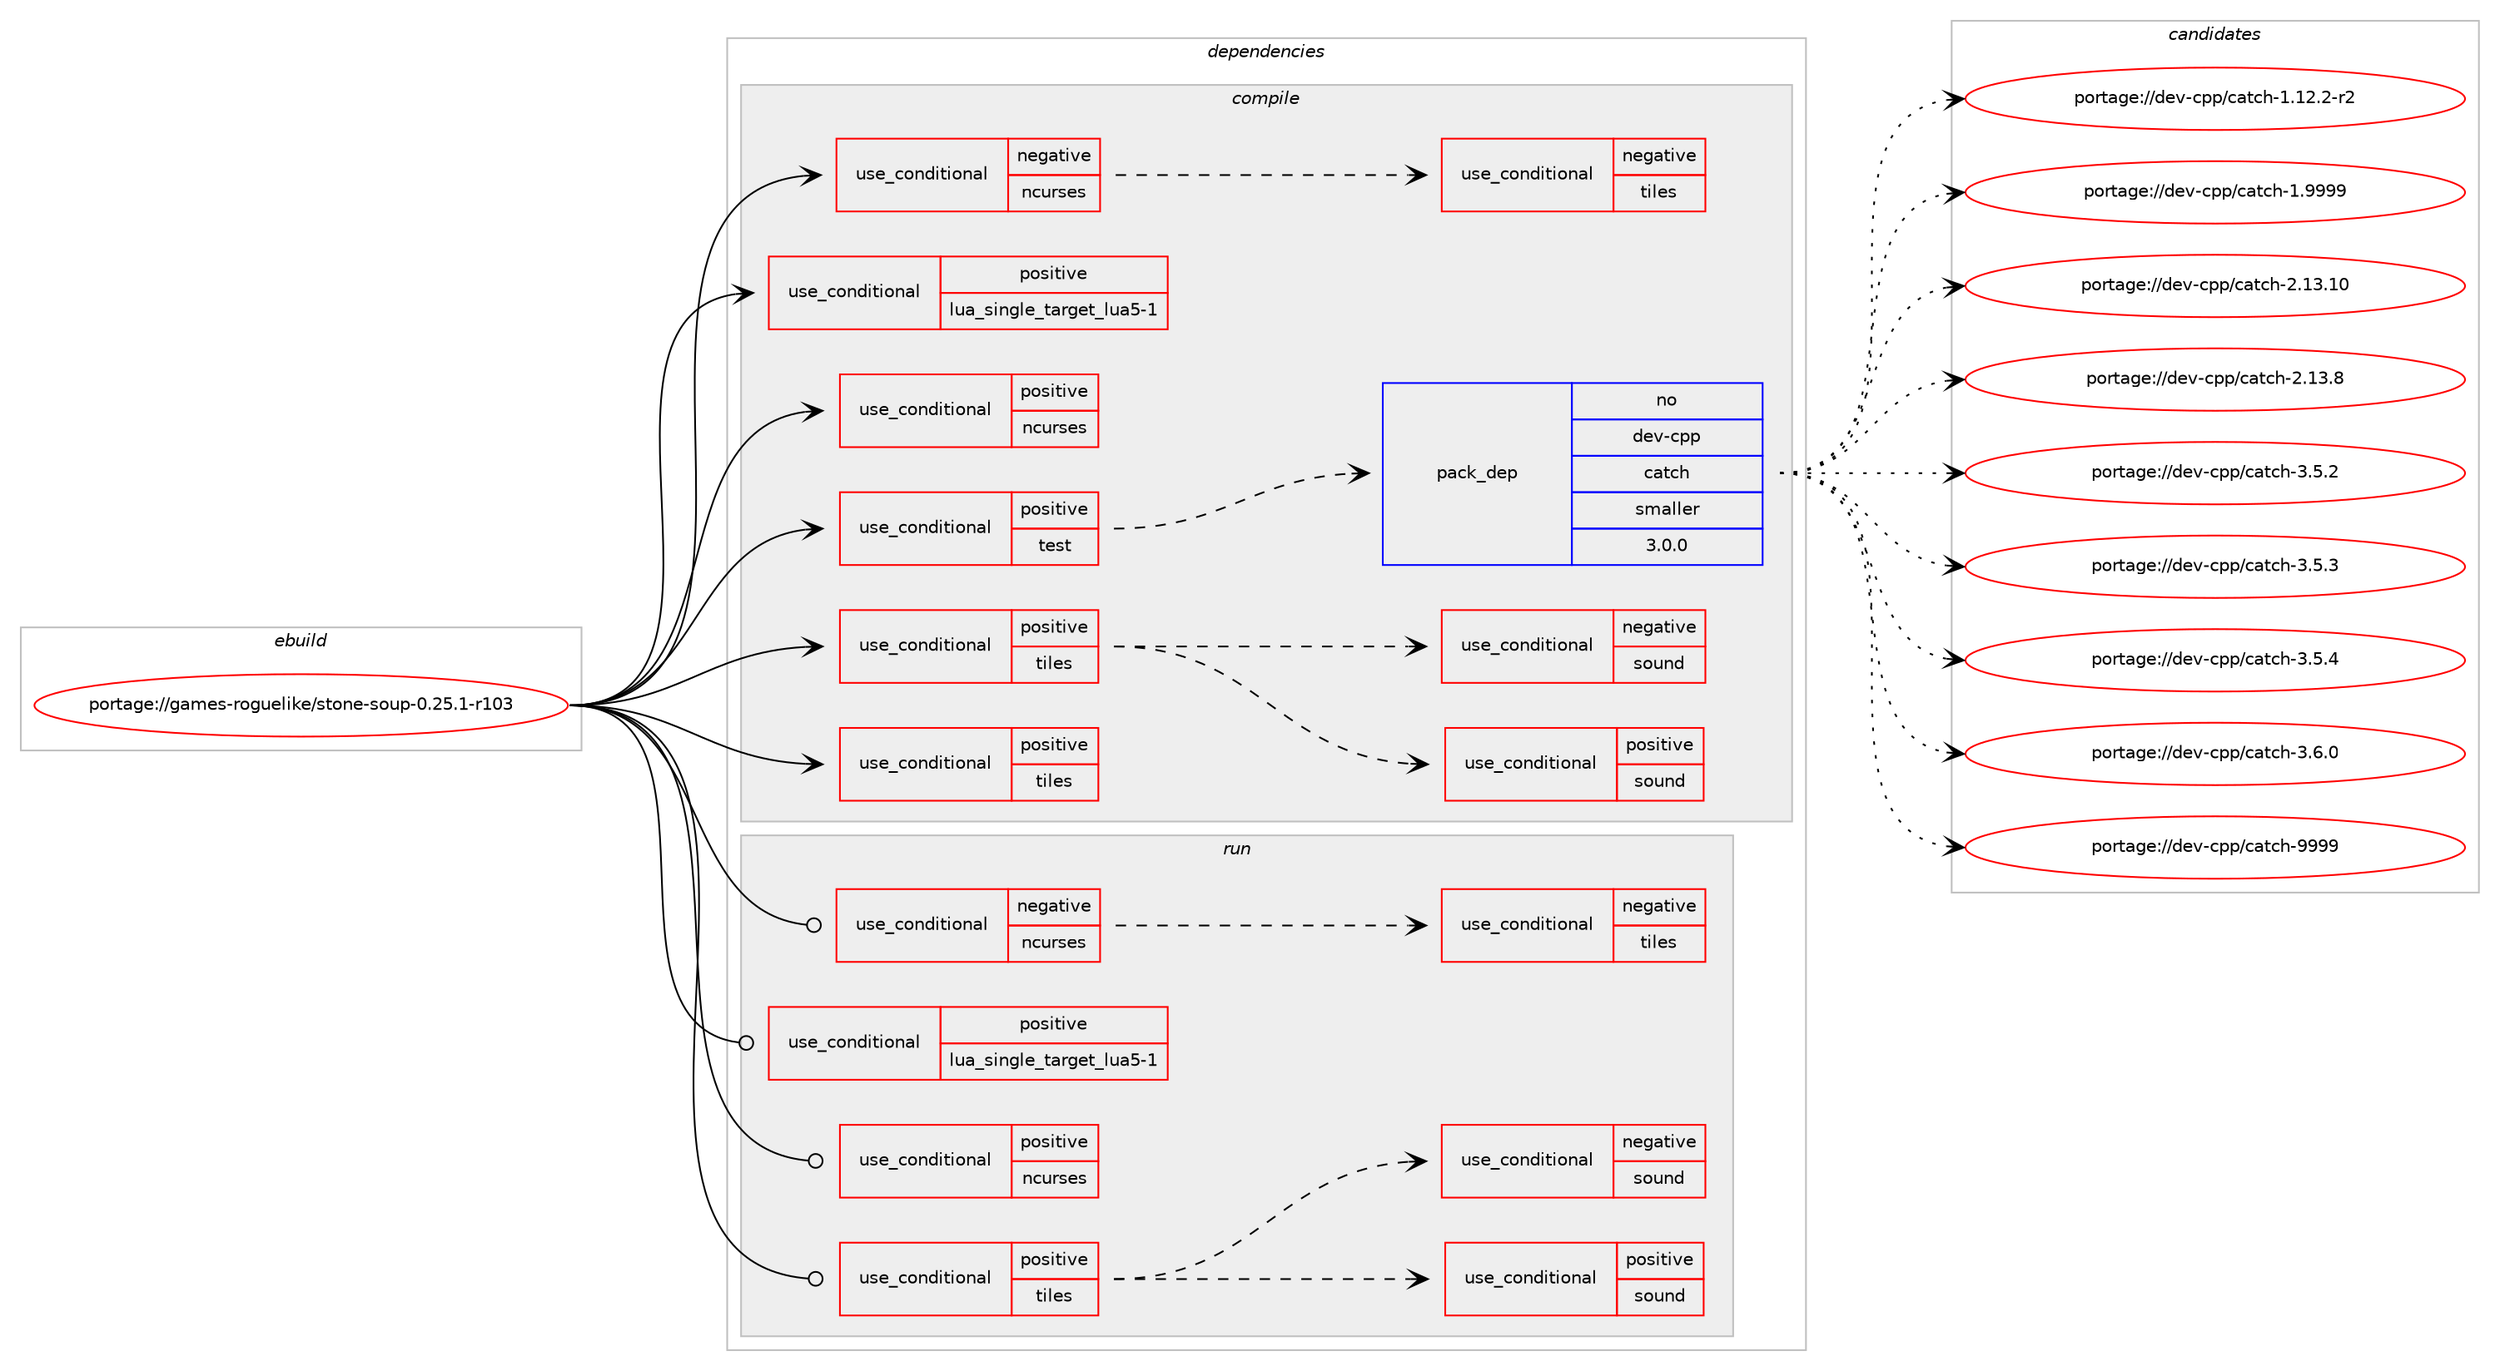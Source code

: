 digraph prolog {

# *************
# Graph options
# *************

newrank=true;
concentrate=true;
compound=true;
graph [rankdir=LR,fontname=Helvetica,fontsize=10,ranksep=1.5];#, ranksep=2.5, nodesep=0.2];
edge  [arrowhead=vee];
node  [fontname=Helvetica,fontsize=10];

# **********
# The ebuild
# **********

subgraph cluster_leftcol {
color=gray;
rank=same;
label=<<i>ebuild</i>>;
id [label="portage://games-roguelike/stone-soup-0.25.1-r103", color=red, width=4, href="../games-roguelike/stone-soup-0.25.1-r103.svg"];
}

# ****************
# The dependencies
# ****************

subgraph cluster_midcol {
color=gray;
label=<<i>dependencies</i>>;
subgraph cluster_compile {
fillcolor="#eeeeee";
style=filled;
label=<<i>compile</i>>;
subgraph cond62857 {
dependency116237 [label=<<TABLE BORDER="0" CELLBORDER="1" CELLSPACING="0" CELLPADDING="4"><TR><TD ROWSPAN="3" CELLPADDING="10">use_conditional</TD></TR><TR><TD>negative</TD></TR><TR><TD>ncurses</TD></TR></TABLE>>, shape=none, color=red];
subgraph cond62858 {
dependency116238 [label=<<TABLE BORDER="0" CELLBORDER="1" CELLSPACING="0" CELLPADDING="4"><TR><TD ROWSPAN="3" CELLPADDING="10">use_conditional</TD></TR><TR><TD>negative</TD></TR><TR><TD>tiles</TD></TR></TABLE>>, shape=none, color=red];
# *** BEGIN UNKNOWN DEPENDENCY TYPE (TODO) ***
# dependency116238 -> package_dependency(portage://games-roguelike/stone-soup-0.25.1-r103,install,no,sys-libs,ncurses,none,[,,],[slot(0)],[])
# *** END UNKNOWN DEPENDENCY TYPE (TODO) ***

}
dependency116237:e -> dependency116238:w [weight=20,style="dashed",arrowhead="vee"];
}
id:e -> dependency116237:w [weight=20,style="solid",arrowhead="vee"];
subgraph cond62859 {
dependency116239 [label=<<TABLE BORDER="0" CELLBORDER="1" CELLSPACING="0" CELLPADDING="4"><TR><TD ROWSPAN="3" CELLPADDING="10">use_conditional</TD></TR><TR><TD>positive</TD></TR><TR><TD>lua_single_target_lua5-1</TD></TR></TABLE>>, shape=none, color=red];
# *** BEGIN UNKNOWN DEPENDENCY TYPE (TODO) ***
# dependency116239 -> package_dependency(portage://games-roguelike/stone-soup-0.25.1-r103,install,no,dev-lang,lua,none,[,,],[slot(5.1)],[use(enable(deprecated),none)])
# *** END UNKNOWN DEPENDENCY TYPE (TODO) ***

}
id:e -> dependency116239:w [weight=20,style="solid",arrowhead="vee"];
subgraph cond62860 {
dependency116240 [label=<<TABLE BORDER="0" CELLBORDER="1" CELLSPACING="0" CELLPADDING="4"><TR><TD ROWSPAN="3" CELLPADDING="10">use_conditional</TD></TR><TR><TD>positive</TD></TR><TR><TD>ncurses</TD></TR></TABLE>>, shape=none, color=red];
# *** BEGIN UNKNOWN DEPENDENCY TYPE (TODO) ***
# dependency116240 -> package_dependency(portage://games-roguelike/stone-soup-0.25.1-r103,install,no,sys-libs,ncurses,none,[,,],[slot(0)],[])
# *** END UNKNOWN DEPENDENCY TYPE (TODO) ***

}
id:e -> dependency116240:w [weight=20,style="solid",arrowhead="vee"];
subgraph cond62861 {
dependency116241 [label=<<TABLE BORDER="0" CELLBORDER="1" CELLSPACING="0" CELLPADDING="4"><TR><TD ROWSPAN="3" CELLPADDING="10">use_conditional</TD></TR><TR><TD>positive</TD></TR><TR><TD>test</TD></TR></TABLE>>, shape=none, color=red];
subgraph pack51879 {
dependency116242 [label=<<TABLE BORDER="0" CELLBORDER="1" CELLSPACING="0" CELLPADDING="4" WIDTH="220"><TR><TD ROWSPAN="6" CELLPADDING="30">pack_dep</TD></TR><TR><TD WIDTH="110">no</TD></TR><TR><TD>dev-cpp</TD></TR><TR><TD>catch</TD></TR><TR><TD>smaller</TD></TR><TR><TD>3.0.0</TD></TR></TABLE>>, shape=none, color=blue];
}
dependency116241:e -> dependency116242:w [weight=20,style="dashed",arrowhead="vee"];
}
id:e -> dependency116241:w [weight=20,style="solid",arrowhead="vee"];
subgraph cond62862 {
dependency116243 [label=<<TABLE BORDER="0" CELLBORDER="1" CELLSPACING="0" CELLPADDING="4"><TR><TD ROWSPAN="3" CELLPADDING="10">use_conditional</TD></TR><TR><TD>positive</TD></TR><TR><TD>tiles</TD></TR></TABLE>>, shape=none, color=red];
# *** BEGIN UNKNOWN DEPENDENCY TYPE (TODO) ***
# dependency116243 -> package_dependency(portage://games-roguelike/stone-soup-0.25.1-r103,install,no,media-fonts,dejavu,none,[,,],[],[])
# *** END UNKNOWN DEPENDENCY TYPE (TODO) ***

# *** BEGIN UNKNOWN DEPENDENCY TYPE (TODO) ***
# dependency116243 -> package_dependency(portage://games-roguelike/stone-soup-0.25.1-r103,install,no,media-libs,freetype,none,[,,],[slot(2)],[])
# *** END UNKNOWN DEPENDENCY TYPE (TODO) ***

# *** BEGIN UNKNOWN DEPENDENCY TYPE (TODO) ***
# dependency116243 -> package_dependency(portage://games-roguelike/stone-soup-0.25.1-r103,install,no,media-libs,libpng,none,[,,],[slot(0)],[])
# *** END UNKNOWN DEPENDENCY TYPE (TODO) ***

subgraph cond62863 {
dependency116244 [label=<<TABLE BORDER="0" CELLBORDER="1" CELLSPACING="0" CELLPADDING="4"><TR><TD ROWSPAN="3" CELLPADDING="10">use_conditional</TD></TR><TR><TD>positive</TD></TR><TR><TD>sound</TD></TR></TABLE>>, shape=none, color=red];
# *** BEGIN UNKNOWN DEPENDENCY TYPE (TODO) ***
# dependency116244 -> package_dependency(portage://games-roguelike/stone-soup-0.25.1-r103,install,no,media-libs,libsdl2,none,[,,],[],[use(enable(X),none),use(enable(opengl),none),use(enable(sound),none),use(enable(video),none)])
# *** END UNKNOWN DEPENDENCY TYPE (TODO) ***

# *** BEGIN UNKNOWN DEPENDENCY TYPE (TODO) ***
# dependency116244 -> package_dependency(portage://games-roguelike/stone-soup-0.25.1-r103,install,no,media-libs,sdl2-mixer,none,[,,],[],[])
# *** END UNKNOWN DEPENDENCY TYPE (TODO) ***

}
dependency116243:e -> dependency116244:w [weight=20,style="dashed",arrowhead="vee"];
subgraph cond62864 {
dependency116245 [label=<<TABLE BORDER="0" CELLBORDER="1" CELLSPACING="0" CELLPADDING="4"><TR><TD ROWSPAN="3" CELLPADDING="10">use_conditional</TD></TR><TR><TD>negative</TD></TR><TR><TD>sound</TD></TR></TABLE>>, shape=none, color=red];
# *** BEGIN UNKNOWN DEPENDENCY TYPE (TODO) ***
# dependency116245 -> package_dependency(portage://games-roguelike/stone-soup-0.25.1-r103,install,no,media-libs,libsdl2,none,[,,],[],[use(enable(X),none),use(enable(opengl),none),use(enable(video),none)])
# *** END UNKNOWN DEPENDENCY TYPE (TODO) ***

}
dependency116243:e -> dependency116245:w [weight=20,style="dashed",arrowhead="vee"];
# *** BEGIN UNKNOWN DEPENDENCY TYPE (TODO) ***
# dependency116243 -> package_dependency(portage://games-roguelike/stone-soup-0.25.1-r103,install,no,media-libs,sdl2-image,none,[,,],[],[use(enable(png),none)])
# *** END UNKNOWN DEPENDENCY TYPE (TODO) ***

# *** BEGIN UNKNOWN DEPENDENCY TYPE (TODO) ***
# dependency116243 -> package_dependency(portage://games-roguelike/stone-soup-0.25.1-r103,install,no,virtual,glu,none,[,,],[],[])
# *** END UNKNOWN DEPENDENCY TYPE (TODO) ***

# *** BEGIN UNKNOWN DEPENDENCY TYPE (TODO) ***
# dependency116243 -> package_dependency(portage://games-roguelike/stone-soup-0.25.1-r103,install,no,virtual,opengl,none,[,,],[],[])
# *** END UNKNOWN DEPENDENCY TYPE (TODO) ***

}
id:e -> dependency116243:w [weight=20,style="solid",arrowhead="vee"];
subgraph cond62865 {
dependency116246 [label=<<TABLE BORDER="0" CELLBORDER="1" CELLSPACING="0" CELLPADDING="4"><TR><TD ROWSPAN="3" CELLPADDING="10">use_conditional</TD></TR><TR><TD>positive</TD></TR><TR><TD>tiles</TD></TR></TABLE>>, shape=none, color=red];
# *** BEGIN UNKNOWN DEPENDENCY TYPE (TODO) ***
# dependency116246 -> package_dependency(portage://games-roguelike/stone-soup-0.25.1-r103,install,no,sys-libs,ncurses,none,[,,],[slot(0)],[])
# *** END UNKNOWN DEPENDENCY TYPE (TODO) ***

}
id:e -> dependency116246:w [weight=20,style="solid",arrowhead="vee"];
# *** BEGIN UNKNOWN DEPENDENCY TYPE (TODO) ***
# id -> package_dependency(portage://games-roguelike/stone-soup-0.25.1-r103,install,no,dev-db,sqlite,none,[,,],[slot(3)],[])
# *** END UNKNOWN DEPENDENCY TYPE (TODO) ***

# *** BEGIN UNKNOWN DEPENDENCY TYPE (TODO) ***
# id -> package_dependency(portage://games-roguelike/stone-soup-0.25.1-r103,install,no,sys-libs,zlib,none,[,,],[],[])
# *** END UNKNOWN DEPENDENCY TYPE (TODO) ***

}
subgraph cluster_compileandrun {
fillcolor="#eeeeee";
style=filled;
label=<<i>compile and run</i>>;
}
subgraph cluster_run {
fillcolor="#eeeeee";
style=filled;
label=<<i>run</i>>;
subgraph cond62866 {
dependency116247 [label=<<TABLE BORDER="0" CELLBORDER="1" CELLSPACING="0" CELLPADDING="4"><TR><TD ROWSPAN="3" CELLPADDING="10">use_conditional</TD></TR><TR><TD>negative</TD></TR><TR><TD>ncurses</TD></TR></TABLE>>, shape=none, color=red];
subgraph cond62867 {
dependency116248 [label=<<TABLE BORDER="0" CELLBORDER="1" CELLSPACING="0" CELLPADDING="4"><TR><TD ROWSPAN="3" CELLPADDING="10">use_conditional</TD></TR><TR><TD>negative</TD></TR><TR><TD>tiles</TD></TR></TABLE>>, shape=none, color=red];
# *** BEGIN UNKNOWN DEPENDENCY TYPE (TODO) ***
# dependency116248 -> package_dependency(portage://games-roguelike/stone-soup-0.25.1-r103,run,no,sys-libs,ncurses,none,[,,],[slot(0)],[])
# *** END UNKNOWN DEPENDENCY TYPE (TODO) ***

}
dependency116247:e -> dependency116248:w [weight=20,style="dashed",arrowhead="vee"];
}
id:e -> dependency116247:w [weight=20,style="solid",arrowhead="odot"];
subgraph cond62868 {
dependency116249 [label=<<TABLE BORDER="0" CELLBORDER="1" CELLSPACING="0" CELLPADDING="4"><TR><TD ROWSPAN="3" CELLPADDING="10">use_conditional</TD></TR><TR><TD>positive</TD></TR><TR><TD>lua_single_target_lua5-1</TD></TR></TABLE>>, shape=none, color=red];
# *** BEGIN UNKNOWN DEPENDENCY TYPE (TODO) ***
# dependency116249 -> package_dependency(portage://games-roguelike/stone-soup-0.25.1-r103,run,no,dev-lang,lua,none,[,,],[slot(5.1)],[use(enable(deprecated),none)])
# *** END UNKNOWN DEPENDENCY TYPE (TODO) ***

}
id:e -> dependency116249:w [weight=20,style="solid",arrowhead="odot"];
subgraph cond62869 {
dependency116250 [label=<<TABLE BORDER="0" CELLBORDER="1" CELLSPACING="0" CELLPADDING="4"><TR><TD ROWSPAN="3" CELLPADDING="10">use_conditional</TD></TR><TR><TD>positive</TD></TR><TR><TD>ncurses</TD></TR></TABLE>>, shape=none, color=red];
# *** BEGIN UNKNOWN DEPENDENCY TYPE (TODO) ***
# dependency116250 -> package_dependency(portage://games-roguelike/stone-soup-0.25.1-r103,run,no,sys-libs,ncurses,none,[,,],[slot(0)],[])
# *** END UNKNOWN DEPENDENCY TYPE (TODO) ***

}
id:e -> dependency116250:w [weight=20,style="solid",arrowhead="odot"];
subgraph cond62870 {
dependency116251 [label=<<TABLE BORDER="0" CELLBORDER="1" CELLSPACING="0" CELLPADDING="4"><TR><TD ROWSPAN="3" CELLPADDING="10">use_conditional</TD></TR><TR><TD>positive</TD></TR><TR><TD>tiles</TD></TR></TABLE>>, shape=none, color=red];
# *** BEGIN UNKNOWN DEPENDENCY TYPE (TODO) ***
# dependency116251 -> package_dependency(portage://games-roguelike/stone-soup-0.25.1-r103,run,no,media-fonts,dejavu,none,[,,],[],[])
# *** END UNKNOWN DEPENDENCY TYPE (TODO) ***

# *** BEGIN UNKNOWN DEPENDENCY TYPE (TODO) ***
# dependency116251 -> package_dependency(portage://games-roguelike/stone-soup-0.25.1-r103,run,no,media-libs,freetype,none,[,,],[slot(2)],[])
# *** END UNKNOWN DEPENDENCY TYPE (TODO) ***

# *** BEGIN UNKNOWN DEPENDENCY TYPE (TODO) ***
# dependency116251 -> package_dependency(portage://games-roguelike/stone-soup-0.25.1-r103,run,no,media-libs,libpng,none,[,,],[slot(0)],[])
# *** END UNKNOWN DEPENDENCY TYPE (TODO) ***

subgraph cond62871 {
dependency116252 [label=<<TABLE BORDER="0" CELLBORDER="1" CELLSPACING="0" CELLPADDING="4"><TR><TD ROWSPAN="3" CELLPADDING="10">use_conditional</TD></TR><TR><TD>positive</TD></TR><TR><TD>sound</TD></TR></TABLE>>, shape=none, color=red];
# *** BEGIN UNKNOWN DEPENDENCY TYPE (TODO) ***
# dependency116252 -> package_dependency(portage://games-roguelike/stone-soup-0.25.1-r103,run,no,media-libs,libsdl2,none,[,,],[],[use(enable(X),none),use(enable(opengl),none),use(enable(sound),none),use(enable(video),none)])
# *** END UNKNOWN DEPENDENCY TYPE (TODO) ***

# *** BEGIN UNKNOWN DEPENDENCY TYPE (TODO) ***
# dependency116252 -> package_dependency(portage://games-roguelike/stone-soup-0.25.1-r103,run,no,media-libs,sdl2-mixer,none,[,,],[],[])
# *** END UNKNOWN DEPENDENCY TYPE (TODO) ***

}
dependency116251:e -> dependency116252:w [weight=20,style="dashed",arrowhead="vee"];
subgraph cond62872 {
dependency116253 [label=<<TABLE BORDER="0" CELLBORDER="1" CELLSPACING="0" CELLPADDING="4"><TR><TD ROWSPAN="3" CELLPADDING="10">use_conditional</TD></TR><TR><TD>negative</TD></TR><TR><TD>sound</TD></TR></TABLE>>, shape=none, color=red];
# *** BEGIN UNKNOWN DEPENDENCY TYPE (TODO) ***
# dependency116253 -> package_dependency(portage://games-roguelike/stone-soup-0.25.1-r103,run,no,media-libs,libsdl2,none,[,,],[],[use(enable(X),none),use(enable(opengl),none),use(enable(video),none)])
# *** END UNKNOWN DEPENDENCY TYPE (TODO) ***

}
dependency116251:e -> dependency116253:w [weight=20,style="dashed",arrowhead="vee"];
# *** BEGIN UNKNOWN DEPENDENCY TYPE (TODO) ***
# dependency116251 -> package_dependency(portage://games-roguelike/stone-soup-0.25.1-r103,run,no,media-libs,sdl2-image,none,[,,],[],[use(enable(png),none)])
# *** END UNKNOWN DEPENDENCY TYPE (TODO) ***

# *** BEGIN UNKNOWN DEPENDENCY TYPE (TODO) ***
# dependency116251 -> package_dependency(portage://games-roguelike/stone-soup-0.25.1-r103,run,no,virtual,glu,none,[,,],[],[])
# *** END UNKNOWN DEPENDENCY TYPE (TODO) ***

# *** BEGIN UNKNOWN DEPENDENCY TYPE (TODO) ***
# dependency116251 -> package_dependency(portage://games-roguelike/stone-soup-0.25.1-r103,run,no,virtual,opengl,none,[,,],[],[])
# *** END UNKNOWN DEPENDENCY TYPE (TODO) ***

}
id:e -> dependency116251:w [weight=20,style="solid",arrowhead="odot"];
# *** BEGIN UNKNOWN DEPENDENCY TYPE (TODO) ***
# id -> package_dependency(portage://games-roguelike/stone-soup-0.25.1-r103,run,no,dev-db,sqlite,none,[,,],[slot(3)],[])
# *** END UNKNOWN DEPENDENCY TYPE (TODO) ***

# *** BEGIN UNKNOWN DEPENDENCY TYPE (TODO) ***
# id -> package_dependency(portage://games-roguelike/stone-soup-0.25.1-r103,run,no,sys-libs,zlib,none,[,,],[],[])
# *** END UNKNOWN DEPENDENCY TYPE (TODO) ***

}
}

# **************
# The candidates
# **************

subgraph cluster_choices {
rank=same;
color=gray;
label=<<i>candidates</i>>;

subgraph choice51879 {
color=black;
nodesep=1;
choice100101118459911211247999711699104454946495046504511450 [label="portage://dev-cpp/catch-1.12.2-r2", color=red, width=4,href="../dev-cpp/catch-1.12.2-r2.svg"];
choice10010111845991121124799971169910445494657575757 [label="portage://dev-cpp/catch-1.9999", color=red, width=4,href="../dev-cpp/catch-1.9999.svg"];
choice1001011184599112112479997116991044550464951464948 [label="portage://dev-cpp/catch-2.13.10", color=red, width=4,href="../dev-cpp/catch-2.13.10.svg"];
choice10010111845991121124799971169910445504649514656 [label="portage://dev-cpp/catch-2.13.8", color=red, width=4,href="../dev-cpp/catch-2.13.8.svg"];
choice100101118459911211247999711699104455146534650 [label="portage://dev-cpp/catch-3.5.2", color=red, width=4,href="../dev-cpp/catch-3.5.2.svg"];
choice100101118459911211247999711699104455146534651 [label="portage://dev-cpp/catch-3.5.3", color=red, width=4,href="../dev-cpp/catch-3.5.3.svg"];
choice100101118459911211247999711699104455146534652 [label="portage://dev-cpp/catch-3.5.4", color=red, width=4,href="../dev-cpp/catch-3.5.4.svg"];
choice100101118459911211247999711699104455146544648 [label="portage://dev-cpp/catch-3.6.0", color=red, width=4,href="../dev-cpp/catch-3.6.0.svg"];
choice1001011184599112112479997116991044557575757 [label="portage://dev-cpp/catch-9999", color=red, width=4,href="../dev-cpp/catch-9999.svg"];
dependency116242:e -> choice100101118459911211247999711699104454946495046504511450:w [style=dotted,weight="100"];
dependency116242:e -> choice10010111845991121124799971169910445494657575757:w [style=dotted,weight="100"];
dependency116242:e -> choice1001011184599112112479997116991044550464951464948:w [style=dotted,weight="100"];
dependency116242:e -> choice10010111845991121124799971169910445504649514656:w [style=dotted,weight="100"];
dependency116242:e -> choice100101118459911211247999711699104455146534650:w [style=dotted,weight="100"];
dependency116242:e -> choice100101118459911211247999711699104455146534651:w [style=dotted,weight="100"];
dependency116242:e -> choice100101118459911211247999711699104455146534652:w [style=dotted,weight="100"];
dependency116242:e -> choice100101118459911211247999711699104455146544648:w [style=dotted,weight="100"];
dependency116242:e -> choice1001011184599112112479997116991044557575757:w [style=dotted,weight="100"];
}
}

}
